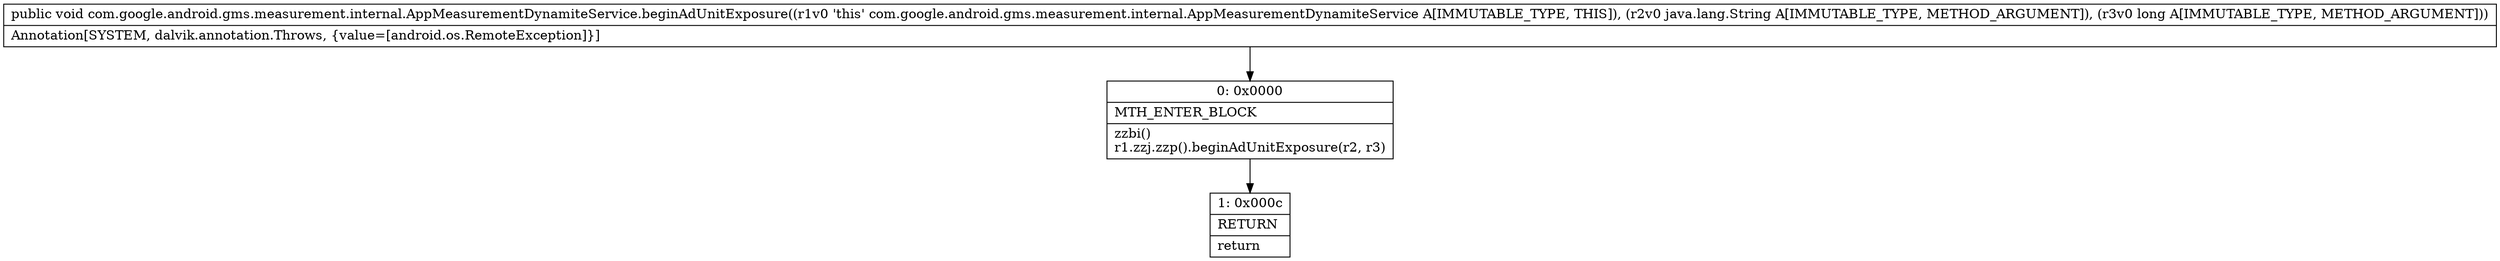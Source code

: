 digraph "CFG forcom.google.android.gms.measurement.internal.AppMeasurementDynamiteService.beginAdUnitExposure(Ljava\/lang\/String;J)V" {
Node_0 [shape=record,label="{0\:\ 0x0000|MTH_ENTER_BLOCK\l|zzbi()\lr1.zzj.zzp().beginAdUnitExposure(r2, r3)\l}"];
Node_1 [shape=record,label="{1\:\ 0x000c|RETURN\l|return\l}"];
MethodNode[shape=record,label="{public void com.google.android.gms.measurement.internal.AppMeasurementDynamiteService.beginAdUnitExposure((r1v0 'this' com.google.android.gms.measurement.internal.AppMeasurementDynamiteService A[IMMUTABLE_TYPE, THIS]), (r2v0 java.lang.String A[IMMUTABLE_TYPE, METHOD_ARGUMENT]), (r3v0 long A[IMMUTABLE_TYPE, METHOD_ARGUMENT]))  | Annotation[SYSTEM, dalvik.annotation.Throws, \{value=[android.os.RemoteException]\}]\l}"];
MethodNode -> Node_0;
Node_0 -> Node_1;
}

